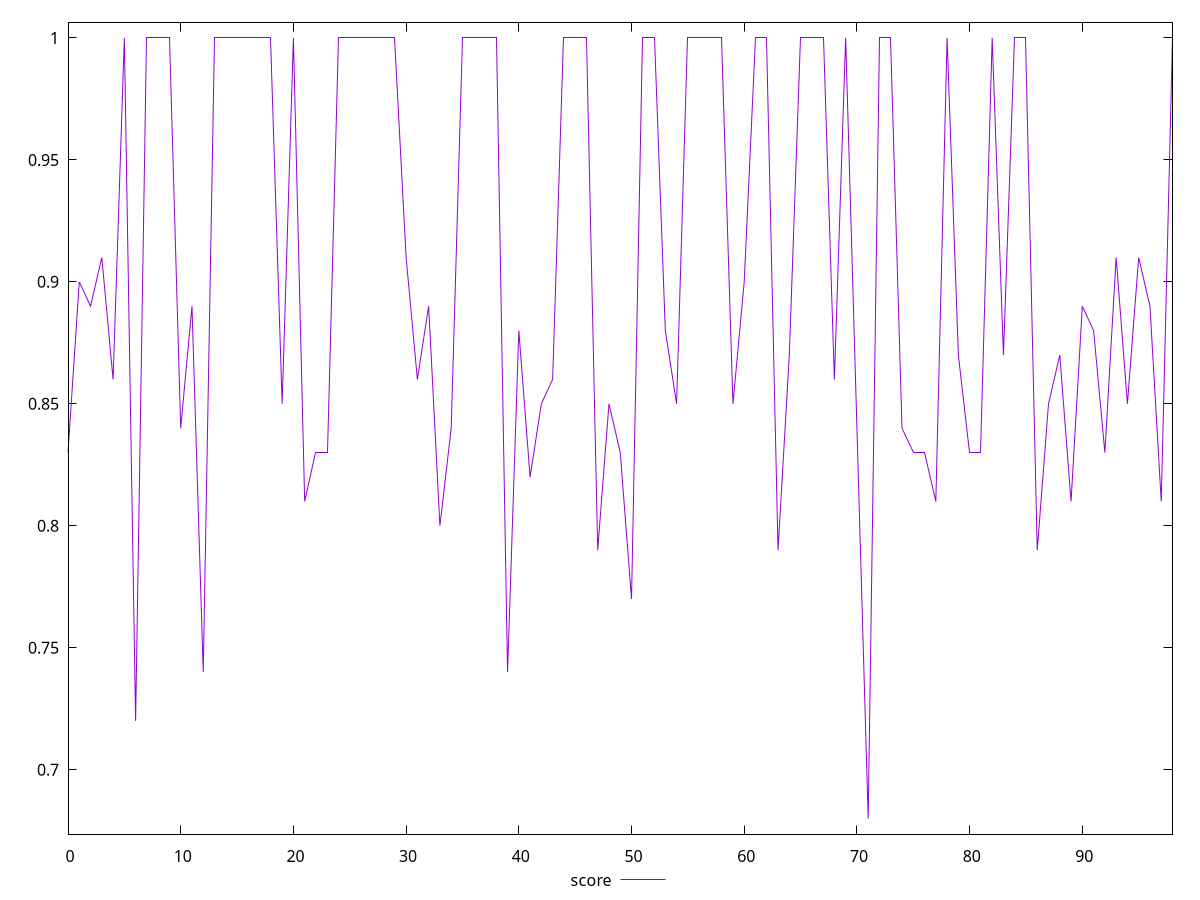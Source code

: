 reset

$score <<EOF
0 0.83
1 0.9
2 0.89
3 0.91
4 0.86
5 1
6 0.72
7 1
8 1
9 1
10 0.84
11 0.89
12 0.74
13 1
14 1
15 1
16 1
17 1
18 1
19 0.85
20 1
21 0.81
22 0.83
23 0.83
24 1
25 1
26 1
27 1
28 1
29 1
30 0.91
31 0.86
32 0.89
33 0.8
34 0.84
35 1
36 1
37 1
38 1
39 0.74
40 0.88
41 0.82
42 0.85
43 0.86
44 1
45 1
46 1
47 0.79
48 0.85
49 0.83
50 0.77
51 1
52 1
53 0.88
54 0.85
55 1
56 1
57 1
58 1
59 0.85
60 0.9
61 1
62 1
63 0.79
64 0.87
65 1
66 1
67 1
68 0.86
69 1
70 0.84
71 0.68
72 1
73 1
74 0.84
75 0.83
76 0.83
77 0.81
78 1
79 0.87
80 0.83
81 0.83
82 1
83 0.87
84 1
85 1
86 0.79
87 0.85
88 0.87
89 0.81
90 0.89
91 0.88
92 0.83
93 0.91
94 0.85
95 0.91
96 0.89
97 0.81
98 1
EOF

set key outside below
set xrange [0:98]
set yrange [0.6736000000000001:1.0064]
set trange [0.6736000000000001:1.0064]
set terminal svg size 640, 500 enhanced background rgb 'white'
set output "reports/report_00027_2021-02-24T12-40-31.850Z/bootup-time/samples/card/score/values.svg"

plot $score title "score" with line

reset
